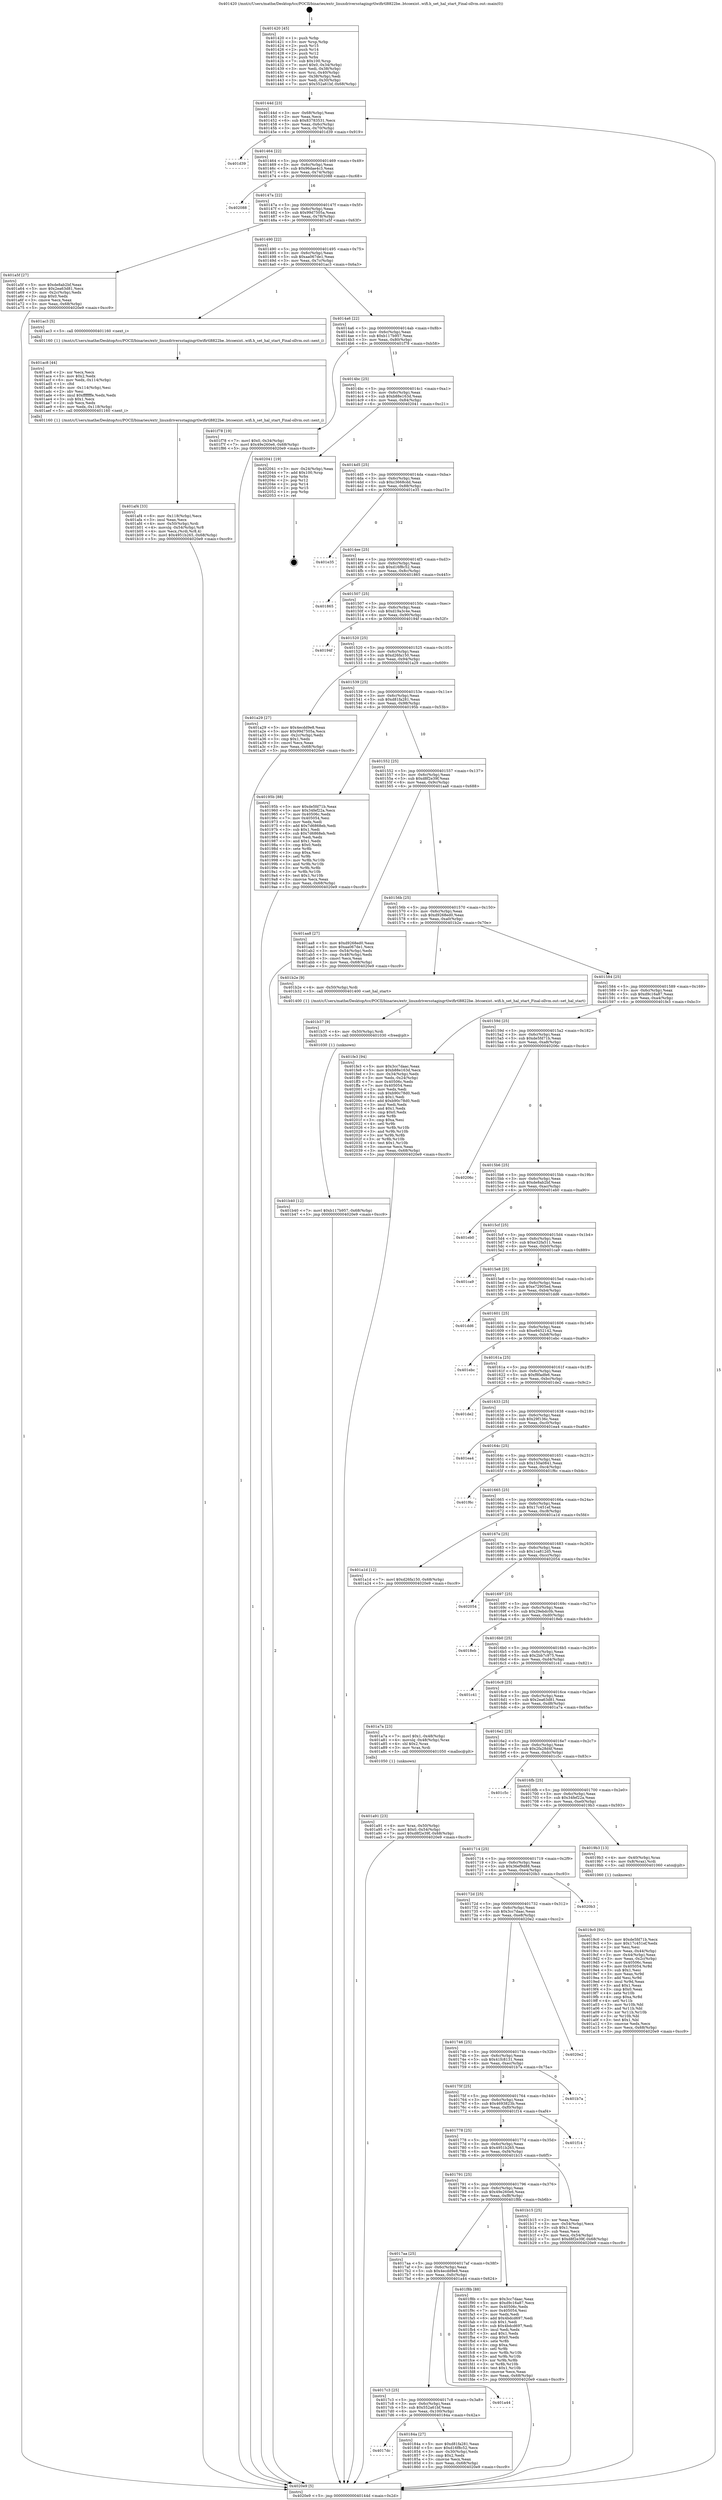 digraph "0x401420" {
  label = "0x401420 (/mnt/c/Users/mathe/Desktop/tcc/POCII/binaries/extr_linuxdriversstagingrtlwifirtl8822be..btcoexist..wifi.h_set_hal_start_Final-ollvm.out::main(0))"
  labelloc = "t"
  node[shape=record]

  Entry [label="",width=0.3,height=0.3,shape=circle,fillcolor=black,style=filled]
  "0x40144d" [label="{
     0x40144d [23]\l
     | [instrs]\l
     &nbsp;&nbsp;0x40144d \<+3\>: mov -0x68(%rbp),%eax\l
     &nbsp;&nbsp;0x401450 \<+2\>: mov %eax,%ecx\l
     &nbsp;&nbsp;0x401452 \<+6\>: sub $0x83783531,%ecx\l
     &nbsp;&nbsp;0x401458 \<+3\>: mov %eax,-0x6c(%rbp)\l
     &nbsp;&nbsp;0x40145b \<+3\>: mov %ecx,-0x70(%rbp)\l
     &nbsp;&nbsp;0x40145e \<+6\>: je 0000000000401d39 \<main+0x919\>\l
  }"]
  "0x401d39" [label="{
     0x401d39\l
  }", style=dashed]
  "0x401464" [label="{
     0x401464 [22]\l
     | [instrs]\l
     &nbsp;&nbsp;0x401464 \<+5\>: jmp 0000000000401469 \<main+0x49\>\l
     &nbsp;&nbsp;0x401469 \<+3\>: mov -0x6c(%rbp),%eax\l
     &nbsp;&nbsp;0x40146c \<+5\>: sub $0x96dae4c3,%eax\l
     &nbsp;&nbsp;0x401471 \<+3\>: mov %eax,-0x74(%rbp)\l
     &nbsp;&nbsp;0x401474 \<+6\>: je 0000000000402088 \<main+0xc68\>\l
  }"]
  Exit [label="",width=0.3,height=0.3,shape=circle,fillcolor=black,style=filled,peripheries=2]
  "0x402088" [label="{
     0x402088\l
  }", style=dashed]
  "0x40147a" [label="{
     0x40147a [22]\l
     | [instrs]\l
     &nbsp;&nbsp;0x40147a \<+5\>: jmp 000000000040147f \<main+0x5f\>\l
     &nbsp;&nbsp;0x40147f \<+3\>: mov -0x6c(%rbp),%eax\l
     &nbsp;&nbsp;0x401482 \<+5\>: sub $0x99d7505a,%eax\l
     &nbsp;&nbsp;0x401487 \<+3\>: mov %eax,-0x78(%rbp)\l
     &nbsp;&nbsp;0x40148a \<+6\>: je 0000000000401a5f \<main+0x63f\>\l
  }"]
  "0x401b40" [label="{
     0x401b40 [12]\l
     | [instrs]\l
     &nbsp;&nbsp;0x401b40 \<+7\>: movl $0xb117b957,-0x68(%rbp)\l
     &nbsp;&nbsp;0x401b47 \<+5\>: jmp 00000000004020e9 \<main+0xcc9\>\l
  }"]
  "0x401a5f" [label="{
     0x401a5f [27]\l
     | [instrs]\l
     &nbsp;&nbsp;0x401a5f \<+5\>: mov $0xde8ab2bf,%eax\l
     &nbsp;&nbsp;0x401a64 \<+5\>: mov $0x2ea63d81,%ecx\l
     &nbsp;&nbsp;0x401a69 \<+3\>: mov -0x2c(%rbp),%edx\l
     &nbsp;&nbsp;0x401a6c \<+3\>: cmp $0x0,%edx\l
     &nbsp;&nbsp;0x401a6f \<+3\>: cmove %ecx,%eax\l
     &nbsp;&nbsp;0x401a72 \<+3\>: mov %eax,-0x68(%rbp)\l
     &nbsp;&nbsp;0x401a75 \<+5\>: jmp 00000000004020e9 \<main+0xcc9\>\l
  }"]
  "0x401490" [label="{
     0x401490 [22]\l
     | [instrs]\l
     &nbsp;&nbsp;0x401490 \<+5\>: jmp 0000000000401495 \<main+0x75\>\l
     &nbsp;&nbsp;0x401495 \<+3\>: mov -0x6c(%rbp),%eax\l
     &nbsp;&nbsp;0x401498 \<+5\>: sub $0xaa067de1,%eax\l
     &nbsp;&nbsp;0x40149d \<+3\>: mov %eax,-0x7c(%rbp)\l
     &nbsp;&nbsp;0x4014a0 \<+6\>: je 0000000000401ac3 \<main+0x6a3\>\l
  }"]
  "0x401b37" [label="{
     0x401b37 [9]\l
     | [instrs]\l
     &nbsp;&nbsp;0x401b37 \<+4\>: mov -0x50(%rbp),%rdi\l
     &nbsp;&nbsp;0x401b3b \<+5\>: call 0000000000401030 \<free@plt\>\l
     | [calls]\l
     &nbsp;&nbsp;0x401030 \{1\} (unknown)\l
  }"]
  "0x401ac3" [label="{
     0x401ac3 [5]\l
     | [instrs]\l
     &nbsp;&nbsp;0x401ac3 \<+5\>: call 0000000000401160 \<next_i\>\l
     | [calls]\l
     &nbsp;&nbsp;0x401160 \{1\} (/mnt/c/Users/mathe/Desktop/tcc/POCII/binaries/extr_linuxdriversstagingrtlwifirtl8822be..btcoexist..wifi.h_set_hal_start_Final-ollvm.out::next_i)\l
  }"]
  "0x4014a6" [label="{
     0x4014a6 [22]\l
     | [instrs]\l
     &nbsp;&nbsp;0x4014a6 \<+5\>: jmp 00000000004014ab \<main+0x8b\>\l
     &nbsp;&nbsp;0x4014ab \<+3\>: mov -0x6c(%rbp),%eax\l
     &nbsp;&nbsp;0x4014ae \<+5\>: sub $0xb117b957,%eax\l
     &nbsp;&nbsp;0x4014b3 \<+3\>: mov %eax,-0x80(%rbp)\l
     &nbsp;&nbsp;0x4014b6 \<+6\>: je 0000000000401f78 \<main+0xb58\>\l
  }"]
  "0x401af4" [label="{
     0x401af4 [33]\l
     | [instrs]\l
     &nbsp;&nbsp;0x401af4 \<+6\>: mov -0x118(%rbp),%ecx\l
     &nbsp;&nbsp;0x401afa \<+3\>: imul %eax,%ecx\l
     &nbsp;&nbsp;0x401afd \<+4\>: mov -0x50(%rbp),%rdi\l
     &nbsp;&nbsp;0x401b01 \<+4\>: movslq -0x54(%rbp),%r8\l
     &nbsp;&nbsp;0x401b05 \<+4\>: mov %ecx,(%rdi,%r8,4)\l
     &nbsp;&nbsp;0x401b09 \<+7\>: movl $0x4951b265,-0x68(%rbp)\l
     &nbsp;&nbsp;0x401b10 \<+5\>: jmp 00000000004020e9 \<main+0xcc9\>\l
  }"]
  "0x401f78" [label="{
     0x401f78 [19]\l
     | [instrs]\l
     &nbsp;&nbsp;0x401f78 \<+7\>: movl $0x0,-0x34(%rbp)\l
     &nbsp;&nbsp;0x401f7f \<+7\>: movl $0x49e260e6,-0x68(%rbp)\l
     &nbsp;&nbsp;0x401f86 \<+5\>: jmp 00000000004020e9 \<main+0xcc9\>\l
  }"]
  "0x4014bc" [label="{
     0x4014bc [25]\l
     | [instrs]\l
     &nbsp;&nbsp;0x4014bc \<+5\>: jmp 00000000004014c1 \<main+0xa1\>\l
     &nbsp;&nbsp;0x4014c1 \<+3\>: mov -0x6c(%rbp),%eax\l
     &nbsp;&nbsp;0x4014c4 \<+5\>: sub $0xb88e163d,%eax\l
     &nbsp;&nbsp;0x4014c9 \<+6\>: mov %eax,-0x84(%rbp)\l
     &nbsp;&nbsp;0x4014cf \<+6\>: je 0000000000402041 \<main+0xc21\>\l
  }"]
  "0x401ac8" [label="{
     0x401ac8 [44]\l
     | [instrs]\l
     &nbsp;&nbsp;0x401ac8 \<+2\>: xor %ecx,%ecx\l
     &nbsp;&nbsp;0x401aca \<+5\>: mov $0x2,%edx\l
     &nbsp;&nbsp;0x401acf \<+6\>: mov %edx,-0x114(%rbp)\l
     &nbsp;&nbsp;0x401ad5 \<+1\>: cltd\l
     &nbsp;&nbsp;0x401ad6 \<+6\>: mov -0x114(%rbp),%esi\l
     &nbsp;&nbsp;0x401adc \<+2\>: idiv %esi\l
     &nbsp;&nbsp;0x401ade \<+6\>: imul $0xfffffffe,%edx,%edx\l
     &nbsp;&nbsp;0x401ae4 \<+3\>: sub $0x1,%ecx\l
     &nbsp;&nbsp;0x401ae7 \<+2\>: sub %ecx,%edx\l
     &nbsp;&nbsp;0x401ae9 \<+6\>: mov %edx,-0x118(%rbp)\l
     &nbsp;&nbsp;0x401aef \<+5\>: call 0000000000401160 \<next_i\>\l
     | [calls]\l
     &nbsp;&nbsp;0x401160 \{1\} (/mnt/c/Users/mathe/Desktop/tcc/POCII/binaries/extr_linuxdriversstagingrtlwifirtl8822be..btcoexist..wifi.h_set_hal_start_Final-ollvm.out::next_i)\l
  }"]
  "0x402041" [label="{
     0x402041 [19]\l
     | [instrs]\l
     &nbsp;&nbsp;0x402041 \<+3\>: mov -0x24(%rbp),%eax\l
     &nbsp;&nbsp;0x402044 \<+7\>: add $0x100,%rsp\l
     &nbsp;&nbsp;0x40204b \<+1\>: pop %rbx\l
     &nbsp;&nbsp;0x40204c \<+2\>: pop %r12\l
     &nbsp;&nbsp;0x40204e \<+2\>: pop %r14\l
     &nbsp;&nbsp;0x402050 \<+2\>: pop %r15\l
     &nbsp;&nbsp;0x402052 \<+1\>: pop %rbp\l
     &nbsp;&nbsp;0x402053 \<+1\>: ret\l
  }"]
  "0x4014d5" [label="{
     0x4014d5 [25]\l
     | [instrs]\l
     &nbsp;&nbsp;0x4014d5 \<+5\>: jmp 00000000004014da \<main+0xba\>\l
     &nbsp;&nbsp;0x4014da \<+3\>: mov -0x6c(%rbp),%eax\l
     &nbsp;&nbsp;0x4014dd \<+5\>: sub $0xc3668cdd,%eax\l
     &nbsp;&nbsp;0x4014e2 \<+6\>: mov %eax,-0x88(%rbp)\l
     &nbsp;&nbsp;0x4014e8 \<+6\>: je 0000000000401e35 \<main+0xa15\>\l
  }"]
  "0x401a91" [label="{
     0x401a91 [23]\l
     | [instrs]\l
     &nbsp;&nbsp;0x401a91 \<+4\>: mov %rax,-0x50(%rbp)\l
     &nbsp;&nbsp;0x401a95 \<+7\>: movl $0x0,-0x54(%rbp)\l
     &nbsp;&nbsp;0x401a9c \<+7\>: movl $0xd8f2e39f,-0x68(%rbp)\l
     &nbsp;&nbsp;0x401aa3 \<+5\>: jmp 00000000004020e9 \<main+0xcc9\>\l
  }"]
  "0x401e35" [label="{
     0x401e35\l
  }", style=dashed]
  "0x4014ee" [label="{
     0x4014ee [25]\l
     | [instrs]\l
     &nbsp;&nbsp;0x4014ee \<+5\>: jmp 00000000004014f3 \<main+0xd3\>\l
     &nbsp;&nbsp;0x4014f3 \<+3\>: mov -0x6c(%rbp),%eax\l
     &nbsp;&nbsp;0x4014f6 \<+5\>: sub $0xd16f8c52,%eax\l
     &nbsp;&nbsp;0x4014fb \<+6\>: mov %eax,-0x8c(%rbp)\l
     &nbsp;&nbsp;0x401501 \<+6\>: je 0000000000401865 \<main+0x445\>\l
  }"]
  "0x4019c0" [label="{
     0x4019c0 [93]\l
     | [instrs]\l
     &nbsp;&nbsp;0x4019c0 \<+5\>: mov $0xde5fd71b,%ecx\l
     &nbsp;&nbsp;0x4019c5 \<+5\>: mov $0x17c451ef,%edx\l
     &nbsp;&nbsp;0x4019ca \<+2\>: xor %esi,%esi\l
     &nbsp;&nbsp;0x4019cc \<+3\>: mov %eax,-0x44(%rbp)\l
     &nbsp;&nbsp;0x4019cf \<+3\>: mov -0x44(%rbp),%eax\l
     &nbsp;&nbsp;0x4019d2 \<+3\>: mov %eax,-0x2c(%rbp)\l
     &nbsp;&nbsp;0x4019d5 \<+7\>: mov 0x40506c,%eax\l
     &nbsp;&nbsp;0x4019dc \<+8\>: mov 0x405054,%r8d\l
     &nbsp;&nbsp;0x4019e4 \<+3\>: sub $0x1,%esi\l
     &nbsp;&nbsp;0x4019e7 \<+3\>: mov %eax,%r9d\l
     &nbsp;&nbsp;0x4019ea \<+3\>: add %esi,%r9d\l
     &nbsp;&nbsp;0x4019ed \<+4\>: imul %r9d,%eax\l
     &nbsp;&nbsp;0x4019f1 \<+3\>: and $0x1,%eax\l
     &nbsp;&nbsp;0x4019f4 \<+3\>: cmp $0x0,%eax\l
     &nbsp;&nbsp;0x4019f7 \<+4\>: sete %r10b\l
     &nbsp;&nbsp;0x4019fb \<+4\>: cmp $0xa,%r8d\l
     &nbsp;&nbsp;0x4019ff \<+4\>: setl %r11b\l
     &nbsp;&nbsp;0x401a03 \<+3\>: mov %r10b,%bl\l
     &nbsp;&nbsp;0x401a06 \<+3\>: and %r11b,%bl\l
     &nbsp;&nbsp;0x401a09 \<+3\>: xor %r11b,%r10b\l
     &nbsp;&nbsp;0x401a0c \<+3\>: or %r10b,%bl\l
     &nbsp;&nbsp;0x401a0f \<+3\>: test $0x1,%bl\l
     &nbsp;&nbsp;0x401a12 \<+3\>: cmovne %edx,%ecx\l
     &nbsp;&nbsp;0x401a15 \<+3\>: mov %ecx,-0x68(%rbp)\l
     &nbsp;&nbsp;0x401a18 \<+5\>: jmp 00000000004020e9 \<main+0xcc9\>\l
  }"]
  "0x401865" [label="{
     0x401865\l
  }", style=dashed]
  "0x401507" [label="{
     0x401507 [25]\l
     | [instrs]\l
     &nbsp;&nbsp;0x401507 \<+5\>: jmp 000000000040150c \<main+0xec\>\l
     &nbsp;&nbsp;0x40150c \<+3\>: mov -0x6c(%rbp),%eax\l
     &nbsp;&nbsp;0x40150f \<+5\>: sub $0xd19a3c4e,%eax\l
     &nbsp;&nbsp;0x401514 \<+6\>: mov %eax,-0x90(%rbp)\l
     &nbsp;&nbsp;0x40151a \<+6\>: je 000000000040194f \<main+0x52f\>\l
  }"]
  "0x401420" [label="{
     0x401420 [45]\l
     | [instrs]\l
     &nbsp;&nbsp;0x401420 \<+1\>: push %rbp\l
     &nbsp;&nbsp;0x401421 \<+3\>: mov %rsp,%rbp\l
     &nbsp;&nbsp;0x401424 \<+2\>: push %r15\l
     &nbsp;&nbsp;0x401426 \<+2\>: push %r14\l
     &nbsp;&nbsp;0x401428 \<+2\>: push %r12\l
     &nbsp;&nbsp;0x40142a \<+1\>: push %rbx\l
     &nbsp;&nbsp;0x40142b \<+7\>: sub $0x100,%rsp\l
     &nbsp;&nbsp;0x401432 \<+7\>: movl $0x0,-0x34(%rbp)\l
     &nbsp;&nbsp;0x401439 \<+3\>: mov %edi,-0x38(%rbp)\l
     &nbsp;&nbsp;0x40143c \<+4\>: mov %rsi,-0x40(%rbp)\l
     &nbsp;&nbsp;0x401440 \<+3\>: mov -0x38(%rbp),%edi\l
     &nbsp;&nbsp;0x401443 \<+3\>: mov %edi,-0x30(%rbp)\l
     &nbsp;&nbsp;0x401446 \<+7\>: movl $0x552a61bf,-0x68(%rbp)\l
  }"]
  "0x40194f" [label="{
     0x40194f\l
  }", style=dashed]
  "0x401520" [label="{
     0x401520 [25]\l
     | [instrs]\l
     &nbsp;&nbsp;0x401520 \<+5\>: jmp 0000000000401525 \<main+0x105\>\l
     &nbsp;&nbsp;0x401525 \<+3\>: mov -0x6c(%rbp),%eax\l
     &nbsp;&nbsp;0x401528 \<+5\>: sub $0xd26fa150,%eax\l
     &nbsp;&nbsp;0x40152d \<+6\>: mov %eax,-0x94(%rbp)\l
     &nbsp;&nbsp;0x401533 \<+6\>: je 0000000000401a29 \<main+0x609\>\l
  }"]
  "0x4020e9" [label="{
     0x4020e9 [5]\l
     | [instrs]\l
     &nbsp;&nbsp;0x4020e9 \<+5\>: jmp 000000000040144d \<main+0x2d\>\l
  }"]
  "0x401a29" [label="{
     0x401a29 [27]\l
     | [instrs]\l
     &nbsp;&nbsp;0x401a29 \<+5\>: mov $0x4ecdd9e8,%eax\l
     &nbsp;&nbsp;0x401a2e \<+5\>: mov $0x99d7505a,%ecx\l
     &nbsp;&nbsp;0x401a33 \<+3\>: mov -0x2c(%rbp),%edx\l
     &nbsp;&nbsp;0x401a36 \<+3\>: cmp $0x1,%edx\l
     &nbsp;&nbsp;0x401a39 \<+3\>: cmovl %ecx,%eax\l
     &nbsp;&nbsp;0x401a3c \<+3\>: mov %eax,-0x68(%rbp)\l
     &nbsp;&nbsp;0x401a3f \<+5\>: jmp 00000000004020e9 \<main+0xcc9\>\l
  }"]
  "0x401539" [label="{
     0x401539 [25]\l
     | [instrs]\l
     &nbsp;&nbsp;0x401539 \<+5\>: jmp 000000000040153e \<main+0x11e\>\l
     &nbsp;&nbsp;0x40153e \<+3\>: mov -0x6c(%rbp),%eax\l
     &nbsp;&nbsp;0x401541 \<+5\>: sub $0xd81fa281,%eax\l
     &nbsp;&nbsp;0x401546 \<+6\>: mov %eax,-0x98(%rbp)\l
     &nbsp;&nbsp;0x40154c \<+6\>: je 000000000040195b \<main+0x53b\>\l
  }"]
  "0x4017dc" [label="{
     0x4017dc\l
  }", style=dashed]
  "0x40195b" [label="{
     0x40195b [88]\l
     | [instrs]\l
     &nbsp;&nbsp;0x40195b \<+5\>: mov $0xde5fd71b,%eax\l
     &nbsp;&nbsp;0x401960 \<+5\>: mov $0x34fef22a,%ecx\l
     &nbsp;&nbsp;0x401965 \<+7\>: mov 0x40506c,%edx\l
     &nbsp;&nbsp;0x40196c \<+7\>: mov 0x405054,%esi\l
     &nbsp;&nbsp;0x401973 \<+2\>: mov %edx,%edi\l
     &nbsp;&nbsp;0x401975 \<+6\>: add $0x7d6868eb,%edi\l
     &nbsp;&nbsp;0x40197b \<+3\>: sub $0x1,%edi\l
     &nbsp;&nbsp;0x40197e \<+6\>: sub $0x7d6868eb,%edi\l
     &nbsp;&nbsp;0x401984 \<+3\>: imul %edi,%edx\l
     &nbsp;&nbsp;0x401987 \<+3\>: and $0x1,%edx\l
     &nbsp;&nbsp;0x40198a \<+3\>: cmp $0x0,%edx\l
     &nbsp;&nbsp;0x40198d \<+4\>: sete %r8b\l
     &nbsp;&nbsp;0x401991 \<+3\>: cmp $0xa,%esi\l
     &nbsp;&nbsp;0x401994 \<+4\>: setl %r9b\l
     &nbsp;&nbsp;0x401998 \<+3\>: mov %r8b,%r10b\l
     &nbsp;&nbsp;0x40199b \<+3\>: and %r9b,%r10b\l
     &nbsp;&nbsp;0x40199e \<+3\>: xor %r9b,%r8b\l
     &nbsp;&nbsp;0x4019a1 \<+3\>: or %r8b,%r10b\l
     &nbsp;&nbsp;0x4019a4 \<+4\>: test $0x1,%r10b\l
     &nbsp;&nbsp;0x4019a8 \<+3\>: cmovne %ecx,%eax\l
     &nbsp;&nbsp;0x4019ab \<+3\>: mov %eax,-0x68(%rbp)\l
     &nbsp;&nbsp;0x4019ae \<+5\>: jmp 00000000004020e9 \<main+0xcc9\>\l
  }"]
  "0x401552" [label="{
     0x401552 [25]\l
     | [instrs]\l
     &nbsp;&nbsp;0x401552 \<+5\>: jmp 0000000000401557 \<main+0x137\>\l
     &nbsp;&nbsp;0x401557 \<+3\>: mov -0x6c(%rbp),%eax\l
     &nbsp;&nbsp;0x40155a \<+5\>: sub $0xd8f2e39f,%eax\l
     &nbsp;&nbsp;0x40155f \<+6\>: mov %eax,-0x9c(%rbp)\l
     &nbsp;&nbsp;0x401565 \<+6\>: je 0000000000401aa8 \<main+0x688\>\l
  }"]
  "0x40184a" [label="{
     0x40184a [27]\l
     | [instrs]\l
     &nbsp;&nbsp;0x40184a \<+5\>: mov $0xd81fa281,%eax\l
     &nbsp;&nbsp;0x40184f \<+5\>: mov $0xd16f8c52,%ecx\l
     &nbsp;&nbsp;0x401854 \<+3\>: mov -0x30(%rbp),%edx\l
     &nbsp;&nbsp;0x401857 \<+3\>: cmp $0x2,%edx\l
     &nbsp;&nbsp;0x40185a \<+3\>: cmovne %ecx,%eax\l
     &nbsp;&nbsp;0x40185d \<+3\>: mov %eax,-0x68(%rbp)\l
     &nbsp;&nbsp;0x401860 \<+5\>: jmp 00000000004020e9 \<main+0xcc9\>\l
  }"]
  "0x401aa8" [label="{
     0x401aa8 [27]\l
     | [instrs]\l
     &nbsp;&nbsp;0x401aa8 \<+5\>: mov $0xd9268ed0,%eax\l
     &nbsp;&nbsp;0x401aad \<+5\>: mov $0xaa067de1,%ecx\l
     &nbsp;&nbsp;0x401ab2 \<+3\>: mov -0x54(%rbp),%edx\l
     &nbsp;&nbsp;0x401ab5 \<+3\>: cmp -0x48(%rbp),%edx\l
     &nbsp;&nbsp;0x401ab8 \<+3\>: cmovl %ecx,%eax\l
     &nbsp;&nbsp;0x401abb \<+3\>: mov %eax,-0x68(%rbp)\l
     &nbsp;&nbsp;0x401abe \<+5\>: jmp 00000000004020e9 \<main+0xcc9\>\l
  }"]
  "0x40156b" [label="{
     0x40156b [25]\l
     | [instrs]\l
     &nbsp;&nbsp;0x40156b \<+5\>: jmp 0000000000401570 \<main+0x150\>\l
     &nbsp;&nbsp;0x401570 \<+3\>: mov -0x6c(%rbp),%eax\l
     &nbsp;&nbsp;0x401573 \<+5\>: sub $0xd9268ed0,%eax\l
     &nbsp;&nbsp;0x401578 \<+6\>: mov %eax,-0xa0(%rbp)\l
     &nbsp;&nbsp;0x40157e \<+6\>: je 0000000000401b2e \<main+0x70e\>\l
  }"]
  "0x4017c3" [label="{
     0x4017c3 [25]\l
     | [instrs]\l
     &nbsp;&nbsp;0x4017c3 \<+5\>: jmp 00000000004017c8 \<main+0x3a8\>\l
     &nbsp;&nbsp;0x4017c8 \<+3\>: mov -0x6c(%rbp),%eax\l
     &nbsp;&nbsp;0x4017cb \<+5\>: sub $0x552a61bf,%eax\l
     &nbsp;&nbsp;0x4017d0 \<+6\>: mov %eax,-0x100(%rbp)\l
     &nbsp;&nbsp;0x4017d6 \<+6\>: je 000000000040184a \<main+0x42a\>\l
  }"]
  "0x401b2e" [label="{
     0x401b2e [9]\l
     | [instrs]\l
     &nbsp;&nbsp;0x401b2e \<+4\>: mov -0x50(%rbp),%rdi\l
     &nbsp;&nbsp;0x401b32 \<+5\>: call 0000000000401400 \<set_hal_start\>\l
     | [calls]\l
     &nbsp;&nbsp;0x401400 \{1\} (/mnt/c/Users/mathe/Desktop/tcc/POCII/binaries/extr_linuxdriversstagingrtlwifirtl8822be..btcoexist..wifi.h_set_hal_start_Final-ollvm.out::set_hal_start)\l
  }"]
  "0x401584" [label="{
     0x401584 [25]\l
     | [instrs]\l
     &nbsp;&nbsp;0x401584 \<+5\>: jmp 0000000000401589 \<main+0x169\>\l
     &nbsp;&nbsp;0x401589 \<+3\>: mov -0x6c(%rbp),%eax\l
     &nbsp;&nbsp;0x40158c \<+5\>: sub $0xd9c16a87,%eax\l
     &nbsp;&nbsp;0x401591 \<+6\>: mov %eax,-0xa4(%rbp)\l
     &nbsp;&nbsp;0x401597 \<+6\>: je 0000000000401fe3 \<main+0xbc3\>\l
  }"]
  "0x401a44" [label="{
     0x401a44\l
  }", style=dashed]
  "0x401fe3" [label="{
     0x401fe3 [94]\l
     | [instrs]\l
     &nbsp;&nbsp;0x401fe3 \<+5\>: mov $0x3cc7daac,%eax\l
     &nbsp;&nbsp;0x401fe8 \<+5\>: mov $0xb88e163d,%ecx\l
     &nbsp;&nbsp;0x401fed \<+3\>: mov -0x34(%rbp),%edx\l
     &nbsp;&nbsp;0x401ff0 \<+3\>: mov %edx,-0x24(%rbp)\l
     &nbsp;&nbsp;0x401ff3 \<+7\>: mov 0x40506c,%edx\l
     &nbsp;&nbsp;0x401ffa \<+7\>: mov 0x405054,%esi\l
     &nbsp;&nbsp;0x402001 \<+2\>: mov %edx,%edi\l
     &nbsp;&nbsp;0x402003 \<+6\>: sub $0xb90c78d0,%edi\l
     &nbsp;&nbsp;0x402009 \<+3\>: sub $0x1,%edi\l
     &nbsp;&nbsp;0x40200c \<+6\>: add $0xb90c78d0,%edi\l
     &nbsp;&nbsp;0x402012 \<+3\>: imul %edi,%edx\l
     &nbsp;&nbsp;0x402015 \<+3\>: and $0x1,%edx\l
     &nbsp;&nbsp;0x402018 \<+3\>: cmp $0x0,%edx\l
     &nbsp;&nbsp;0x40201b \<+4\>: sete %r8b\l
     &nbsp;&nbsp;0x40201f \<+3\>: cmp $0xa,%esi\l
     &nbsp;&nbsp;0x402022 \<+4\>: setl %r9b\l
     &nbsp;&nbsp;0x402026 \<+3\>: mov %r8b,%r10b\l
     &nbsp;&nbsp;0x402029 \<+3\>: and %r9b,%r10b\l
     &nbsp;&nbsp;0x40202c \<+3\>: xor %r9b,%r8b\l
     &nbsp;&nbsp;0x40202f \<+3\>: or %r8b,%r10b\l
     &nbsp;&nbsp;0x402032 \<+4\>: test $0x1,%r10b\l
     &nbsp;&nbsp;0x402036 \<+3\>: cmovne %ecx,%eax\l
     &nbsp;&nbsp;0x402039 \<+3\>: mov %eax,-0x68(%rbp)\l
     &nbsp;&nbsp;0x40203c \<+5\>: jmp 00000000004020e9 \<main+0xcc9\>\l
  }"]
  "0x40159d" [label="{
     0x40159d [25]\l
     | [instrs]\l
     &nbsp;&nbsp;0x40159d \<+5\>: jmp 00000000004015a2 \<main+0x182\>\l
     &nbsp;&nbsp;0x4015a2 \<+3\>: mov -0x6c(%rbp),%eax\l
     &nbsp;&nbsp;0x4015a5 \<+5\>: sub $0xde5fd71b,%eax\l
     &nbsp;&nbsp;0x4015aa \<+6\>: mov %eax,-0xa8(%rbp)\l
     &nbsp;&nbsp;0x4015b0 \<+6\>: je 000000000040206c \<main+0xc4c\>\l
  }"]
  "0x4017aa" [label="{
     0x4017aa [25]\l
     | [instrs]\l
     &nbsp;&nbsp;0x4017aa \<+5\>: jmp 00000000004017af \<main+0x38f\>\l
     &nbsp;&nbsp;0x4017af \<+3\>: mov -0x6c(%rbp),%eax\l
     &nbsp;&nbsp;0x4017b2 \<+5\>: sub $0x4ecdd9e8,%eax\l
     &nbsp;&nbsp;0x4017b7 \<+6\>: mov %eax,-0xfc(%rbp)\l
     &nbsp;&nbsp;0x4017bd \<+6\>: je 0000000000401a44 \<main+0x624\>\l
  }"]
  "0x40206c" [label="{
     0x40206c\l
  }", style=dashed]
  "0x4015b6" [label="{
     0x4015b6 [25]\l
     | [instrs]\l
     &nbsp;&nbsp;0x4015b6 \<+5\>: jmp 00000000004015bb \<main+0x19b\>\l
     &nbsp;&nbsp;0x4015bb \<+3\>: mov -0x6c(%rbp),%eax\l
     &nbsp;&nbsp;0x4015be \<+5\>: sub $0xde8ab2bf,%eax\l
     &nbsp;&nbsp;0x4015c3 \<+6\>: mov %eax,-0xac(%rbp)\l
     &nbsp;&nbsp;0x4015c9 \<+6\>: je 0000000000401eb0 \<main+0xa90\>\l
  }"]
  "0x401f8b" [label="{
     0x401f8b [88]\l
     | [instrs]\l
     &nbsp;&nbsp;0x401f8b \<+5\>: mov $0x3cc7daac,%eax\l
     &nbsp;&nbsp;0x401f90 \<+5\>: mov $0xd9c16a87,%ecx\l
     &nbsp;&nbsp;0x401f95 \<+7\>: mov 0x40506c,%edx\l
     &nbsp;&nbsp;0x401f9c \<+7\>: mov 0x405054,%esi\l
     &nbsp;&nbsp;0x401fa3 \<+2\>: mov %edx,%edi\l
     &nbsp;&nbsp;0x401fa5 \<+6\>: add $0x4bdcd697,%edi\l
     &nbsp;&nbsp;0x401fab \<+3\>: sub $0x1,%edi\l
     &nbsp;&nbsp;0x401fae \<+6\>: sub $0x4bdcd697,%edi\l
     &nbsp;&nbsp;0x401fb4 \<+3\>: imul %edi,%edx\l
     &nbsp;&nbsp;0x401fb7 \<+3\>: and $0x1,%edx\l
     &nbsp;&nbsp;0x401fba \<+3\>: cmp $0x0,%edx\l
     &nbsp;&nbsp;0x401fbd \<+4\>: sete %r8b\l
     &nbsp;&nbsp;0x401fc1 \<+3\>: cmp $0xa,%esi\l
     &nbsp;&nbsp;0x401fc4 \<+4\>: setl %r9b\l
     &nbsp;&nbsp;0x401fc8 \<+3\>: mov %r8b,%r10b\l
     &nbsp;&nbsp;0x401fcb \<+3\>: and %r9b,%r10b\l
     &nbsp;&nbsp;0x401fce \<+3\>: xor %r9b,%r8b\l
     &nbsp;&nbsp;0x401fd1 \<+3\>: or %r8b,%r10b\l
     &nbsp;&nbsp;0x401fd4 \<+4\>: test $0x1,%r10b\l
     &nbsp;&nbsp;0x401fd8 \<+3\>: cmovne %ecx,%eax\l
     &nbsp;&nbsp;0x401fdb \<+3\>: mov %eax,-0x68(%rbp)\l
     &nbsp;&nbsp;0x401fde \<+5\>: jmp 00000000004020e9 \<main+0xcc9\>\l
  }"]
  "0x401eb0" [label="{
     0x401eb0\l
  }", style=dashed]
  "0x4015cf" [label="{
     0x4015cf [25]\l
     | [instrs]\l
     &nbsp;&nbsp;0x4015cf \<+5\>: jmp 00000000004015d4 \<main+0x1b4\>\l
     &nbsp;&nbsp;0x4015d4 \<+3\>: mov -0x6c(%rbp),%eax\l
     &nbsp;&nbsp;0x4015d7 \<+5\>: sub $0xe32fa511,%eax\l
     &nbsp;&nbsp;0x4015dc \<+6\>: mov %eax,-0xb0(%rbp)\l
     &nbsp;&nbsp;0x4015e2 \<+6\>: je 0000000000401ca9 \<main+0x889\>\l
  }"]
  "0x401791" [label="{
     0x401791 [25]\l
     | [instrs]\l
     &nbsp;&nbsp;0x401791 \<+5\>: jmp 0000000000401796 \<main+0x376\>\l
     &nbsp;&nbsp;0x401796 \<+3\>: mov -0x6c(%rbp),%eax\l
     &nbsp;&nbsp;0x401799 \<+5\>: sub $0x49e260e6,%eax\l
     &nbsp;&nbsp;0x40179e \<+6\>: mov %eax,-0xf8(%rbp)\l
     &nbsp;&nbsp;0x4017a4 \<+6\>: je 0000000000401f8b \<main+0xb6b\>\l
  }"]
  "0x401ca9" [label="{
     0x401ca9\l
  }", style=dashed]
  "0x4015e8" [label="{
     0x4015e8 [25]\l
     | [instrs]\l
     &nbsp;&nbsp;0x4015e8 \<+5\>: jmp 00000000004015ed \<main+0x1cd\>\l
     &nbsp;&nbsp;0x4015ed \<+3\>: mov -0x6c(%rbp),%eax\l
     &nbsp;&nbsp;0x4015f0 \<+5\>: sub $0xe72905ed,%eax\l
     &nbsp;&nbsp;0x4015f5 \<+6\>: mov %eax,-0xb4(%rbp)\l
     &nbsp;&nbsp;0x4015fb \<+6\>: je 0000000000401dd6 \<main+0x9b6\>\l
  }"]
  "0x401b15" [label="{
     0x401b15 [25]\l
     | [instrs]\l
     &nbsp;&nbsp;0x401b15 \<+2\>: xor %eax,%eax\l
     &nbsp;&nbsp;0x401b17 \<+3\>: mov -0x54(%rbp),%ecx\l
     &nbsp;&nbsp;0x401b1a \<+3\>: sub $0x1,%eax\l
     &nbsp;&nbsp;0x401b1d \<+2\>: sub %eax,%ecx\l
     &nbsp;&nbsp;0x401b1f \<+3\>: mov %ecx,-0x54(%rbp)\l
     &nbsp;&nbsp;0x401b22 \<+7\>: movl $0xd8f2e39f,-0x68(%rbp)\l
     &nbsp;&nbsp;0x401b29 \<+5\>: jmp 00000000004020e9 \<main+0xcc9\>\l
  }"]
  "0x401dd6" [label="{
     0x401dd6\l
  }", style=dashed]
  "0x401601" [label="{
     0x401601 [25]\l
     | [instrs]\l
     &nbsp;&nbsp;0x401601 \<+5\>: jmp 0000000000401606 \<main+0x1e6\>\l
     &nbsp;&nbsp;0x401606 \<+3\>: mov -0x6c(%rbp),%eax\l
     &nbsp;&nbsp;0x401609 \<+5\>: sub $0xe9452142,%eax\l
     &nbsp;&nbsp;0x40160e \<+6\>: mov %eax,-0xb8(%rbp)\l
     &nbsp;&nbsp;0x401614 \<+6\>: je 0000000000401ebc \<main+0xa9c\>\l
  }"]
  "0x401778" [label="{
     0x401778 [25]\l
     | [instrs]\l
     &nbsp;&nbsp;0x401778 \<+5\>: jmp 000000000040177d \<main+0x35d\>\l
     &nbsp;&nbsp;0x40177d \<+3\>: mov -0x6c(%rbp),%eax\l
     &nbsp;&nbsp;0x401780 \<+5\>: sub $0x4951b265,%eax\l
     &nbsp;&nbsp;0x401785 \<+6\>: mov %eax,-0xf4(%rbp)\l
     &nbsp;&nbsp;0x40178b \<+6\>: je 0000000000401b15 \<main+0x6f5\>\l
  }"]
  "0x401ebc" [label="{
     0x401ebc\l
  }", style=dashed]
  "0x40161a" [label="{
     0x40161a [25]\l
     | [instrs]\l
     &nbsp;&nbsp;0x40161a \<+5\>: jmp 000000000040161f \<main+0x1ff\>\l
     &nbsp;&nbsp;0x40161f \<+3\>: mov -0x6c(%rbp),%eax\l
     &nbsp;&nbsp;0x401622 \<+5\>: sub $0xf8fadfe6,%eax\l
     &nbsp;&nbsp;0x401627 \<+6\>: mov %eax,-0xbc(%rbp)\l
     &nbsp;&nbsp;0x40162d \<+6\>: je 0000000000401de2 \<main+0x9c2\>\l
  }"]
  "0x401f14" [label="{
     0x401f14\l
  }", style=dashed]
  "0x401de2" [label="{
     0x401de2\l
  }", style=dashed]
  "0x401633" [label="{
     0x401633 [25]\l
     | [instrs]\l
     &nbsp;&nbsp;0x401633 \<+5\>: jmp 0000000000401638 \<main+0x218\>\l
     &nbsp;&nbsp;0x401638 \<+3\>: mov -0x6c(%rbp),%eax\l
     &nbsp;&nbsp;0x40163b \<+5\>: sub $0x29f136c,%eax\l
     &nbsp;&nbsp;0x401640 \<+6\>: mov %eax,-0xc0(%rbp)\l
     &nbsp;&nbsp;0x401646 \<+6\>: je 0000000000401ea4 \<main+0xa84\>\l
  }"]
  "0x40175f" [label="{
     0x40175f [25]\l
     | [instrs]\l
     &nbsp;&nbsp;0x40175f \<+5\>: jmp 0000000000401764 \<main+0x344\>\l
     &nbsp;&nbsp;0x401764 \<+3\>: mov -0x6c(%rbp),%eax\l
     &nbsp;&nbsp;0x401767 \<+5\>: sub $0x4693823b,%eax\l
     &nbsp;&nbsp;0x40176c \<+6\>: mov %eax,-0xf0(%rbp)\l
     &nbsp;&nbsp;0x401772 \<+6\>: je 0000000000401f14 \<main+0xaf4\>\l
  }"]
  "0x401ea4" [label="{
     0x401ea4\l
  }", style=dashed]
  "0x40164c" [label="{
     0x40164c [25]\l
     | [instrs]\l
     &nbsp;&nbsp;0x40164c \<+5\>: jmp 0000000000401651 \<main+0x231\>\l
     &nbsp;&nbsp;0x401651 \<+3\>: mov -0x6c(%rbp),%eax\l
     &nbsp;&nbsp;0x401654 \<+5\>: sub $0x150a0841,%eax\l
     &nbsp;&nbsp;0x401659 \<+6\>: mov %eax,-0xc4(%rbp)\l
     &nbsp;&nbsp;0x40165f \<+6\>: je 0000000000401f6c \<main+0xb4c\>\l
  }"]
  "0x401b7a" [label="{
     0x401b7a\l
  }", style=dashed]
  "0x401f6c" [label="{
     0x401f6c\l
  }", style=dashed]
  "0x401665" [label="{
     0x401665 [25]\l
     | [instrs]\l
     &nbsp;&nbsp;0x401665 \<+5\>: jmp 000000000040166a \<main+0x24a\>\l
     &nbsp;&nbsp;0x40166a \<+3\>: mov -0x6c(%rbp),%eax\l
     &nbsp;&nbsp;0x40166d \<+5\>: sub $0x17c451ef,%eax\l
     &nbsp;&nbsp;0x401672 \<+6\>: mov %eax,-0xc8(%rbp)\l
     &nbsp;&nbsp;0x401678 \<+6\>: je 0000000000401a1d \<main+0x5fd\>\l
  }"]
  "0x401746" [label="{
     0x401746 [25]\l
     | [instrs]\l
     &nbsp;&nbsp;0x401746 \<+5\>: jmp 000000000040174b \<main+0x32b\>\l
     &nbsp;&nbsp;0x40174b \<+3\>: mov -0x6c(%rbp),%eax\l
     &nbsp;&nbsp;0x40174e \<+5\>: sub $0x41fc8131,%eax\l
     &nbsp;&nbsp;0x401753 \<+6\>: mov %eax,-0xec(%rbp)\l
     &nbsp;&nbsp;0x401759 \<+6\>: je 0000000000401b7a \<main+0x75a\>\l
  }"]
  "0x401a1d" [label="{
     0x401a1d [12]\l
     | [instrs]\l
     &nbsp;&nbsp;0x401a1d \<+7\>: movl $0xd26fa150,-0x68(%rbp)\l
     &nbsp;&nbsp;0x401a24 \<+5\>: jmp 00000000004020e9 \<main+0xcc9\>\l
  }"]
  "0x40167e" [label="{
     0x40167e [25]\l
     | [instrs]\l
     &nbsp;&nbsp;0x40167e \<+5\>: jmp 0000000000401683 \<main+0x263\>\l
     &nbsp;&nbsp;0x401683 \<+3\>: mov -0x6c(%rbp),%eax\l
     &nbsp;&nbsp;0x401686 \<+5\>: sub $0x1ca812d5,%eax\l
     &nbsp;&nbsp;0x40168b \<+6\>: mov %eax,-0xcc(%rbp)\l
     &nbsp;&nbsp;0x401691 \<+6\>: je 0000000000402054 \<main+0xc34\>\l
  }"]
  "0x4020e2" [label="{
     0x4020e2\l
  }", style=dashed]
  "0x402054" [label="{
     0x402054\l
  }", style=dashed]
  "0x401697" [label="{
     0x401697 [25]\l
     | [instrs]\l
     &nbsp;&nbsp;0x401697 \<+5\>: jmp 000000000040169c \<main+0x27c\>\l
     &nbsp;&nbsp;0x40169c \<+3\>: mov -0x6c(%rbp),%eax\l
     &nbsp;&nbsp;0x40169f \<+5\>: sub $0x29ebdc0b,%eax\l
     &nbsp;&nbsp;0x4016a4 \<+6\>: mov %eax,-0xd0(%rbp)\l
     &nbsp;&nbsp;0x4016aa \<+6\>: je 00000000004018eb \<main+0x4cb\>\l
  }"]
  "0x40172d" [label="{
     0x40172d [25]\l
     | [instrs]\l
     &nbsp;&nbsp;0x40172d \<+5\>: jmp 0000000000401732 \<main+0x312\>\l
     &nbsp;&nbsp;0x401732 \<+3\>: mov -0x6c(%rbp),%eax\l
     &nbsp;&nbsp;0x401735 \<+5\>: sub $0x3cc7daac,%eax\l
     &nbsp;&nbsp;0x40173a \<+6\>: mov %eax,-0xe8(%rbp)\l
     &nbsp;&nbsp;0x401740 \<+6\>: je 00000000004020e2 \<main+0xcc2\>\l
  }"]
  "0x4018eb" [label="{
     0x4018eb\l
  }", style=dashed]
  "0x4016b0" [label="{
     0x4016b0 [25]\l
     | [instrs]\l
     &nbsp;&nbsp;0x4016b0 \<+5\>: jmp 00000000004016b5 \<main+0x295\>\l
     &nbsp;&nbsp;0x4016b5 \<+3\>: mov -0x6c(%rbp),%eax\l
     &nbsp;&nbsp;0x4016b8 \<+5\>: sub $0x2bb7c975,%eax\l
     &nbsp;&nbsp;0x4016bd \<+6\>: mov %eax,-0xd4(%rbp)\l
     &nbsp;&nbsp;0x4016c3 \<+6\>: je 0000000000401c41 \<main+0x821\>\l
  }"]
  "0x4020b3" [label="{
     0x4020b3\l
  }", style=dashed]
  "0x401c41" [label="{
     0x401c41\l
  }", style=dashed]
  "0x4016c9" [label="{
     0x4016c9 [25]\l
     | [instrs]\l
     &nbsp;&nbsp;0x4016c9 \<+5\>: jmp 00000000004016ce \<main+0x2ae\>\l
     &nbsp;&nbsp;0x4016ce \<+3\>: mov -0x6c(%rbp),%eax\l
     &nbsp;&nbsp;0x4016d1 \<+5\>: sub $0x2ea63d81,%eax\l
     &nbsp;&nbsp;0x4016d6 \<+6\>: mov %eax,-0xd8(%rbp)\l
     &nbsp;&nbsp;0x4016dc \<+6\>: je 0000000000401a7a \<main+0x65a\>\l
  }"]
  "0x401714" [label="{
     0x401714 [25]\l
     | [instrs]\l
     &nbsp;&nbsp;0x401714 \<+5\>: jmp 0000000000401719 \<main+0x2f9\>\l
     &nbsp;&nbsp;0x401719 \<+3\>: mov -0x6c(%rbp),%eax\l
     &nbsp;&nbsp;0x40171c \<+5\>: sub $0x36ef9d88,%eax\l
     &nbsp;&nbsp;0x401721 \<+6\>: mov %eax,-0xe4(%rbp)\l
     &nbsp;&nbsp;0x401727 \<+6\>: je 00000000004020b3 \<main+0xc93\>\l
  }"]
  "0x401a7a" [label="{
     0x401a7a [23]\l
     | [instrs]\l
     &nbsp;&nbsp;0x401a7a \<+7\>: movl $0x1,-0x48(%rbp)\l
     &nbsp;&nbsp;0x401a81 \<+4\>: movslq -0x48(%rbp),%rax\l
     &nbsp;&nbsp;0x401a85 \<+4\>: shl $0x2,%rax\l
     &nbsp;&nbsp;0x401a89 \<+3\>: mov %rax,%rdi\l
     &nbsp;&nbsp;0x401a8c \<+5\>: call 0000000000401050 \<malloc@plt\>\l
     | [calls]\l
     &nbsp;&nbsp;0x401050 \{1\} (unknown)\l
  }"]
  "0x4016e2" [label="{
     0x4016e2 [25]\l
     | [instrs]\l
     &nbsp;&nbsp;0x4016e2 \<+5\>: jmp 00000000004016e7 \<main+0x2c7\>\l
     &nbsp;&nbsp;0x4016e7 \<+3\>: mov -0x6c(%rbp),%eax\l
     &nbsp;&nbsp;0x4016ea \<+5\>: sub $0x2fa28d4f,%eax\l
     &nbsp;&nbsp;0x4016ef \<+6\>: mov %eax,-0xdc(%rbp)\l
     &nbsp;&nbsp;0x4016f5 \<+6\>: je 0000000000401c5c \<main+0x83c\>\l
  }"]
  "0x4019b3" [label="{
     0x4019b3 [13]\l
     | [instrs]\l
     &nbsp;&nbsp;0x4019b3 \<+4\>: mov -0x40(%rbp),%rax\l
     &nbsp;&nbsp;0x4019b7 \<+4\>: mov 0x8(%rax),%rdi\l
     &nbsp;&nbsp;0x4019bb \<+5\>: call 0000000000401060 \<atoi@plt\>\l
     | [calls]\l
     &nbsp;&nbsp;0x401060 \{1\} (unknown)\l
  }"]
  "0x401c5c" [label="{
     0x401c5c\l
  }", style=dashed]
  "0x4016fb" [label="{
     0x4016fb [25]\l
     | [instrs]\l
     &nbsp;&nbsp;0x4016fb \<+5\>: jmp 0000000000401700 \<main+0x2e0\>\l
     &nbsp;&nbsp;0x401700 \<+3\>: mov -0x6c(%rbp),%eax\l
     &nbsp;&nbsp;0x401703 \<+5\>: sub $0x34fef22a,%eax\l
     &nbsp;&nbsp;0x401708 \<+6\>: mov %eax,-0xe0(%rbp)\l
     &nbsp;&nbsp;0x40170e \<+6\>: je 00000000004019b3 \<main+0x593\>\l
  }"]
  Entry -> "0x401420" [label=" 1"]
  "0x40144d" -> "0x401d39" [label=" 0"]
  "0x40144d" -> "0x401464" [label=" 16"]
  "0x402041" -> Exit [label=" 1"]
  "0x401464" -> "0x402088" [label=" 0"]
  "0x401464" -> "0x40147a" [label=" 16"]
  "0x401fe3" -> "0x4020e9" [label=" 1"]
  "0x40147a" -> "0x401a5f" [label=" 1"]
  "0x40147a" -> "0x401490" [label=" 15"]
  "0x401f8b" -> "0x4020e9" [label=" 1"]
  "0x401490" -> "0x401ac3" [label=" 1"]
  "0x401490" -> "0x4014a6" [label=" 14"]
  "0x401f78" -> "0x4020e9" [label=" 1"]
  "0x4014a6" -> "0x401f78" [label=" 1"]
  "0x4014a6" -> "0x4014bc" [label=" 13"]
  "0x401b40" -> "0x4020e9" [label=" 1"]
  "0x4014bc" -> "0x402041" [label=" 1"]
  "0x4014bc" -> "0x4014d5" [label=" 12"]
  "0x401b37" -> "0x401b40" [label=" 1"]
  "0x4014d5" -> "0x401e35" [label=" 0"]
  "0x4014d5" -> "0x4014ee" [label=" 12"]
  "0x401b2e" -> "0x401b37" [label=" 1"]
  "0x4014ee" -> "0x401865" [label=" 0"]
  "0x4014ee" -> "0x401507" [label=" 12"]
  "0x401b15" -> "0x4020e9" [label=" 1"]
  "0x401507" -> "0x40194f" [label=" 0"]
  "0x401507" -> "0x401520" [label=" 12"]
  "0x401af4" -> "0x4020e9" [label=" 1"]
  "0x401520" -> "0x401a29" [label=" 1"]
  "0x401520" -> "0x401539" [label=" 11"]
  "0x401ac8" -> "0x401af4" [label=" 1"]
  "0x401539" -> "0x40195b" [label=" 1"]
  "0x401539" -> "0x401552" [label=" 10"]
  "0x401ac3" -> "0x401ac8" [label=" 1"]
  "0x401552" -> "0x401aa8" [label=" 2"]
  "0x401552" -> "0x40156b" [label=" 8"]
  "0x401aa8" -> "0x4020e9" [label=" 2"]
  "0x40156b" -> "0x401b2e" [label=" 1"]
  "0x40156b" -> "0x401584" [label=" 7"]
  "0x401a7a" -> "0x401a91" [label=" 1"]
  "0x401584" -> "0x401fe3" [label=" 1"]
  "0x401584" -> "0x40159d" [label=" 6"]
  "0x401a5f" -> "0x4020e9" [label=" 1"]
  "0x40159d" -> "0x40206c" [label=" 0"]
  "0x40159d" -> "0x4015b6" [label=" 6"]
  "0x401a1d" -> "0x4020e9" [label=" 1"]
  "0x4015b6" -> "0x401eb0" [label=" 0"]
  "0x4015b6" -> "0x4015cf" [label=" 6"]
  "0x4019c0" -> "0x4020e9" [label=" 1"]
  "0x4015cf" -> "0x401ca9" [label=" 0"]
  "0x4015cf" -> "0x4015e8" [label=" 6"]
  "0x40195b" -> "0x4020e9" [label=" 1"]
  "0x4015e8" -> "0x401dd6" [label=" 0"]
  "0x4015e8" -> "0x401601" [label=" 6"]
  "0x4020e9" -> "0x40144d" [label=" 15"]
  "0x401601" -> "0x401ebc" [label=" 0"]
  "0x401601" -> "0x40161a" [label=" 6"]
  "0x40184a" -> "0x4020e9" [label=" 1"]
  "0x40161a" -> "0x401de2" [label=" 0"]
  "0x40161a" -> "0x401633" [label=" 6"]
  "0x4017c3" -> "0x4017dc" [label=" 0"]
  "0x401633" -> "0x401ea4" [label=" 0"]
  "0x401633" -> "0x40164c" [label=" 6"]
  "0x401a91" -> "0x4020e9" [label=" 1"]
  "0x40164c" -> "0x401f6c" [label=" 0"]
  "0x40164c" -> "0x401665" [label=" 6"]
  "0x4017aa" -> "0x4017c3" [label=" 1"]
  "0x401665" -> "0x401a1d" [label=" 1"]
  "0x401665" -> "0x40167e" [label=" 5"]
  "0x401a29" -> "0x4020e9" [label=" 1"]
  "0x40167e" -> "0x402054" [label=" 0"]
  "0x40167e" -> "0x401697" [label=" 5"]
  "0x401791" -> "0x4017aa" [label=" 1"]
  "0x401697" -> "0x4018eb" [label=" 0"]
  "0x401697" -> "0x4016b0" [label=" 5"]
  "0x4019b3" -> "0x4019c0" [label=" 1"]
  "0x4016b0" -> "0x401c41" [label=" 0"]
  "0x4016b0" -> "0x4016c9" [label=" 5"]
  "0x401778" -> "0x401791" [label=" 2"]
  "0x4016c9" -> "0x401a7a" [label=" 1"]
  "0x4016c9" -> "0x4016e2" [label=" 4"]
  "0x401420" -> "0x40144d" [label=" 1"]
  "0x4016e2" -> "0x401c5c" [label=" 0"]
  "0x4016e2" -> "0x4016fb" [label=" 4"]
  "0x40175f" -> "0x401778" [label=" 3"]
  "0x4016fb" -> "0x4019b3" [label=" 1"]
  "0x4016fb" -> "0x401714" [label=" 3"]
  "0x401778" -> "0x401b15" [label=" 1"]
  "0x401714" -> "0x4020b3" [label=" 0"]
  "0x401714" -> "0x40172d" [label=" 3"]
  "0x401791" -> "0x401f8b" [label=" 1"]
  "0x40172d" -> "0x4020e2" [label=" 0"]
  "0x40172d" -> "0x401746" [label=" 3"]
  "0x4017aa" -> "0x401a44" [label=" 0"]
  "0x401746" -> "0x401b7a" [label=" 0"]
  "0x401746" -> "0x40175f" [label=" 3"]
  "0x4017c3" -> "0x40184a" [label=" 1"]
  "0x40175f" -> "0x401f14" [label=" 0"]
}
